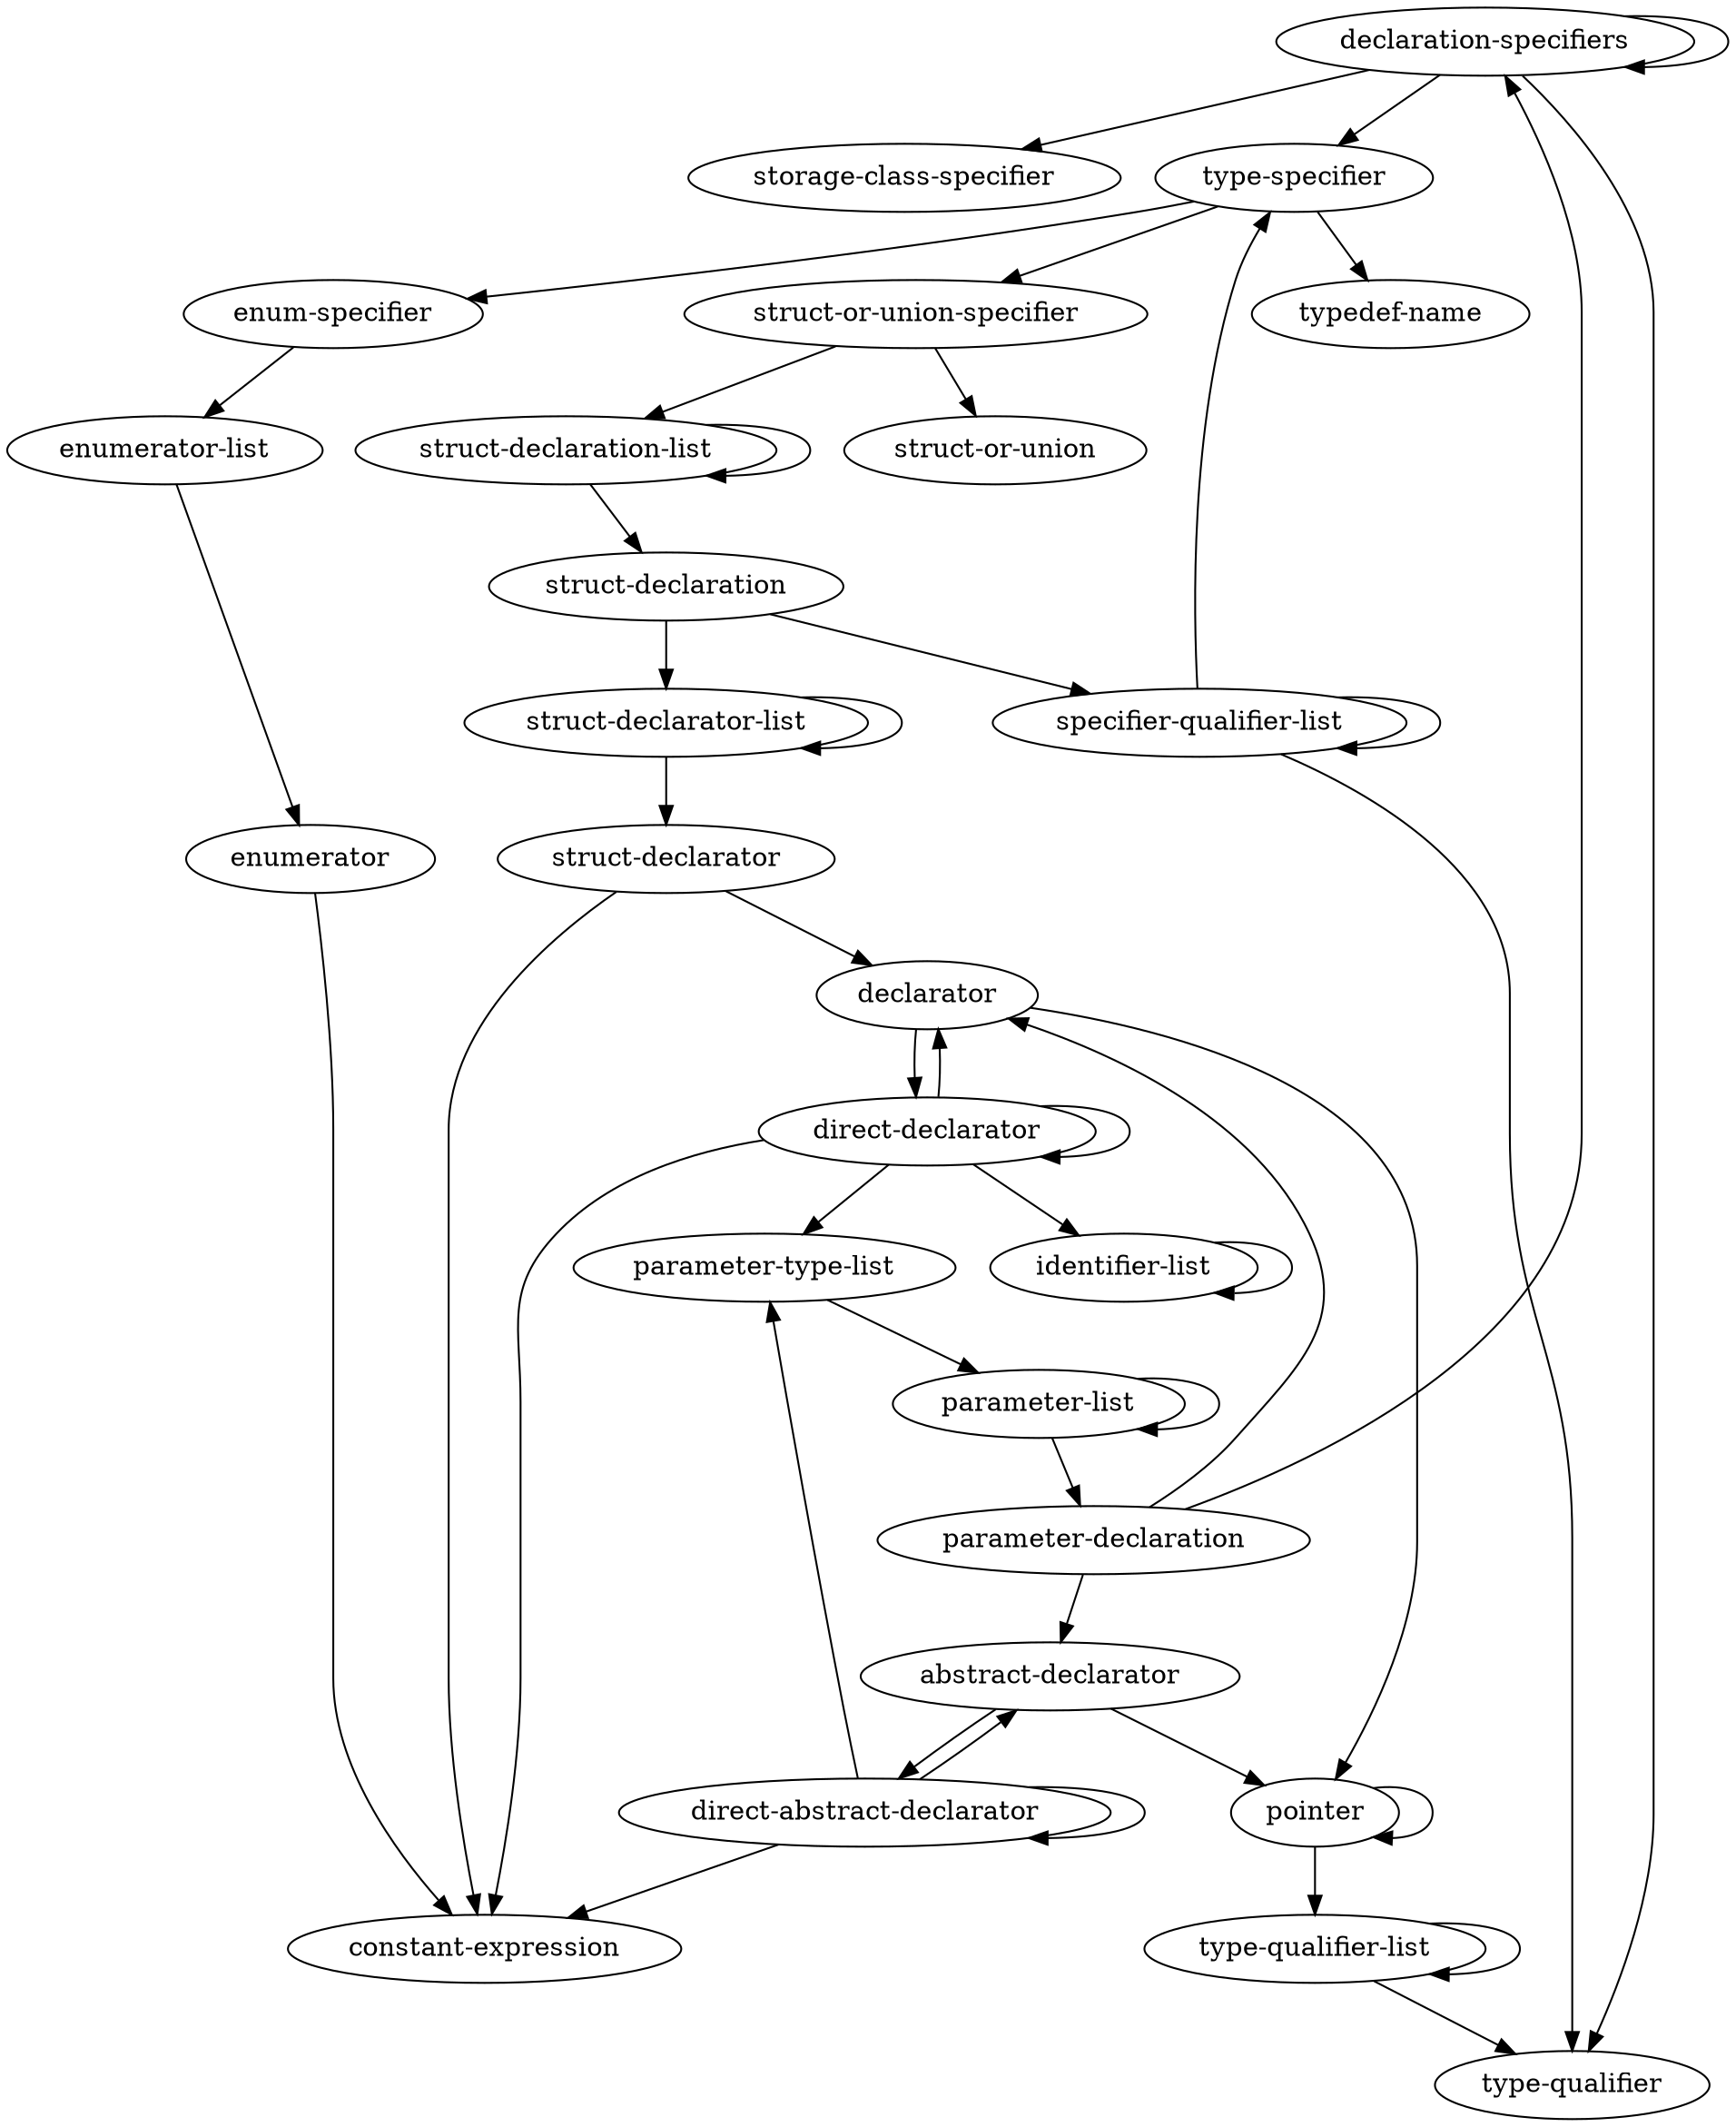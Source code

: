 digraph {
<declaration-specifiers> -> <declaration-specifiers>;
<declaration-specifiers> -> <storage-class-specifier>;
<declaration-specifiers> -> <type-specifier>;
<declaration-specifiers> -> <type-qualifier>;
<type-specifier> -> <struct-or-union-specifier>;
<type-specifier> -> <enum-specifier>;
<type-specifier> -> <typedef-name>;
<struct-or-union-specifier> -> <struct-or-union>;
<struct-or-union-specifier> -> <struct-declaration-list>;
<struct-declaration-list> -> <struct-declaration-list>;
<struct-declaration-list> -> <struct-declaration>;
<struct-declaration> -> <specifier-qualifier-list>;
<struct-declaration> -> <struct-declarator-list>;
<specifier-qualifier-list> -> <specifier-qualifier-list>;
<specifier-qualifier-list> -> <type-specifier>;
<specifier-qualifier-list> -> <type-qualifier>;
<struct-declarator-list> -> <struct-declarator-list>;
<struct-declarator-list> -> <struct-declarator>;
<struct-declarator> -> <declarator>;
<struct-declarator> -> <constant-expression>;
<enum-specifier> -> <enumerator-list>;
<enumerator-list> -> <enumerator>;
<enumerator> -> <constant-expression>;
<declarator> -> <pointer>;
<declarator> -> <direct-declarator>;
<direct-declarator> -> <direct-declarator>;
<direct-declarator> -> <declarator>;
<direct-declarator> -> <constant-expression>;
<direct-declarator> -> <parameter-type-list>;
<direct-declarator> -> <identifier-list>;
<pointer> -> <pointer>;
<pointer> -> <type-qualifier-list>;
<type-qualifier-list> -> <type-qualifier-list>;
<type-qualifier-list> -> <type-qualifier>;
<parameter-type-list> -> <parameter-list>;
<parameter-list> -> <parameter-list>;
<parameter-list> -> <parameter-declaration>;
<parameter-declaration> -> <declaration-specifiers>;
<parameter-declaration> -> <declarator>;
<parameter-declaration> -> <abstract-declarator>;
<identifier-list> -> <identifier-list>;
<abstract-declarator> -> <pointer>;
<abstract-declarator> -> <direct-abstract-declarator>;
<direct-abstract-declarator> -> <direct-abstract-declarator>;
<direct-abstract-declarator> -> <abstract-declarator>;
<direct-abstract-declarator> -> <constant-expression>;
<direct-abstract-declarator> -> <parameter-type-list>;
}
